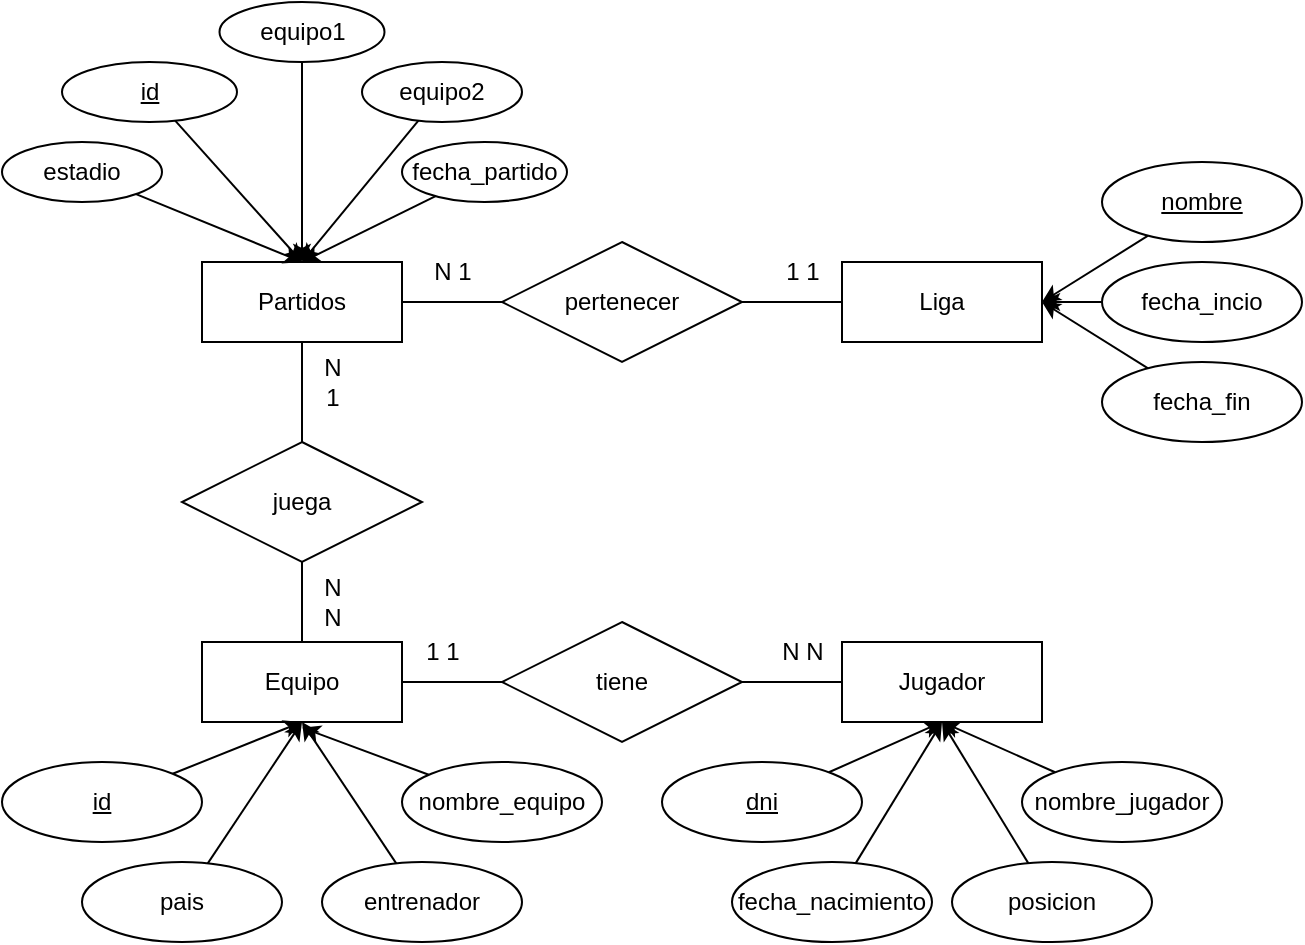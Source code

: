 <mxfile version="22.0.4" type="github">
  <diagram id="R2lEEEUBdFMjLlhIrx00" name="Page-1">
    <mxGraphModel dx="1338" dy="730" grid="1" gridSize="10" guides="1" tooltips="1" connect="1" arrows="1" fold="1" page="1" pageScale="1" pageWidth="850" pageHeight="1100" math="0" shadow="0" extFonts="Permanent Marker^https://fonts.googleapis.com/css?family=Permanent+Marker">
      <root>
        <mxCell id="0" />
        <mxCell id="1" parent="0" />
        <mxCell id="Mh6ZXxKZ-o6gmuft4IL4-3" style="rounded=0;orthogonalLoop=1;jettySize=auto;html=1;entryX=0;entryY=0.5;entryDx=0;entryDy=0;endArrow=none;endFill=0;" parent="1" source="IphxYgMlucJq1Pfs0UGr-1" target="Mh6ZXxKZ-o6gmuft4IL4-2" edge="1">
          <mxGeometry relative="1" as="geometry" />
        </mxCell>
        <mxCell id="IphxYgMlucJq1Pfs0UGr-1" value="Equipo" style="whiteSpace=wrap;html=1;align=center;" parent="1" vertex="1">
          <mxGeometry x="190" y="390" width="100" height="40" as="geometry" />
        </mxCell>
        <mxCell id="IphxYgMlucJq1Pfs0UGr-2" value="Jugador" style="whiteSpace=wrap;html=1;align=center;" parent="1" vertex="1">
          <mxGeometry x="510" y="390" width="100" height="40" as="geometry" />
        </mxCell>
        <mxCell id="IphxYgMlucJq1Pfs0UGr-3" value="Partidos" style="whiteSpace=wrap;html=1;align=center;" parent="1" vertex="1">
          <mxGeometry x="190" y="200" width="100" height="40" as="geometry" />
        </mxCell>
        <mxCell id="U4Xy9znYG1xxu4kf96RO-13" style="rounded=0;orthogonalLoop=1;jettySize=auto;html=1;entryX=0.5;entryY=1;entryDx=0;entryDy=0;" parent="1" source="IphxYgMlucJq1Pfs0UGr-4" target="IphxYgMlucJq1Pfs0UGr-1" edge="1">
          <mxGeometry relative="1" as="geometry" />
        </mxCell>
        <mxCell id="IphxYgMlucJq1Pfs0UGr-4" value="id" style="ellipse;whiteSpace=wrap;html=1;align=center;fontStyle=4" parent="1" vertex="1">
          <mxGeometry x="90" y="450" width="100" height="40" as="geometry" />
        </mxCell>
        <mxCell id="U4Xy9znYG1xxu4kf96RO-15" style="rounded=0;orthogonalLoop=1;jettySize=auto;html=1;entryX=0.5;entryY=1;entryDx=0;entryDy=0;" parent="1" source="IphxYgMlucJq1Pfs0UGr-5" target="IphxYgMlucJq1Pfs0UGr-2" edge="1">
          <mxGeometry relative="1" as="geometry" />
        </mxCell>
        <mxCell id="IphxYgMlucJq1Pfs0UGr-5" value="dni" style="ellipse;whiteSpace=wrap;html=1;align=center;fontStyle=4" parent="1" vertex="1">
          <mxGeometry x="420" y="450" width="100" height="40" as="geometry" />
        </mxCell>
        <mxCell id="IphxYgMlucJq1Pfs0UGr-6" value="nombre_equipo" style="ellipse;whiteSpace=wrap;html=1;align=center;" parent="1" vertex="1">
          <mxGeometry x="290" y="450" width="100" height="40" as="geometry" />
        </mxCell>
        <mxCell id="U4Xy9znYG1xxu4kf96RO-16" style="rounded=0;orthogonalLoop=1;jettySize=auto;html=1;entryX=0.5;entryY=1;entryDx=0;entryDy=0;" parent="1" source="IphxYgMlucJq1Pfs0UGr-7" target="IphxYgMlucJq1Pfs0UGr-2" edge="1">
          <mxGeometry relative="1" as="geometry" />
        </mxCell>
        <mxCell id="IphxYgMlucJq1Pfs0UGr-7" value="nombre_jugador" style="ellipse;whiteSpace=wrap;html=1;align=center;" parent="1" vertex="1">
          <mxGeometry x="600" y="450" width="100" height="40" as="geometry" />
        </mxCell>
        <mxCell id="U4Xy9znYG1xxu4kf96RO-18" style="rounded=0;orthogonalLoop=1;jettySize=auto;html=1;entryX=0.5;entryY=1;entryDx=0;entryDy=0;" parent="1" source="IphxYgMlucJq1Pfs0UGr-8" target="IphxYgMlucJq1Pfs0UGr-2" edge="1">
          <mxGeometry relative="1" as="geometry" />
        </mxCell>
        <mxCell id="IphxYgMlucJq1Pfs0UGr-8" value="fecha_nacimiento" style="ellipse;whiteSpace=wrap;html=1;align=center;" parent="1" vertex="1">
          <mxGeometry x="455" y="500" width="100" height="40" as="geometry" />
        </mxCell>
        <mxCell id="U4Xy9znYG1xxu4kf96RO-12" style="rounded=0;orthogonalLoop=1;jettySize=auto;html=1;entryX=0.5;entryY=1;entryDx=0;entryDy=0;" parent="1" source="IphxYgMlucJq1Pfs0UGr-9" target="IphxYgMlucJq1Pfs0UGr-1" edge="1">
          <mxGeometry relative="1" as="geometry" />
        </mxCell>
        <mxCell id="IphxYgMlucJq1Pfs0UGr-9" value="pais" style="ellipse;whiteSpace=wrap;html=1;align=center;" parent="1" vertex="1">
          <mxGeometry x="130" y="500" width="100" height="40" as="geometry" />
        </mxCell>
        <mxCell id="U4Xy9znYG1xxu4kf96RO-11" style="rounded=0;orthogonalLoop=1;jettySize=auto;html=1;entryX=0.5;entryY=1;entryDx=0;entryDy=0;" parent="1" source="IphxYgMlucJq1Pfs0UGr-10" target="IphxYgMlucJq1Pfs0UGr-1" edge="1">
          <mxGeometry relative="1" as="geometry" />
        </mxCell>
        <mxCell id="IphxYgMlucJq1Pfs0UGr-10" value="entrenador" style="ellipse;whiteSpace=wrap;html=1;align=center;" parent="1" vertex="1">
          <mxGeometry x="250" y="500" width="100" height="40" as="geometry" />
        </mxCell>
        <mxCell id="U4Xy9znYG1xxu4kf96RO-17" style="rounded=0;orthogonalLoop=1;jettySize=auto;html=1;entryX=0.5;entryY=1;entryDx=0;entryDy=0;" parent="1" source="IphxYgMlucJq1Pfs0UGr-11" target="IphxYgMlucJq1Pfs0UGr-2" edge="1">
          <mxGeometry relative="1" as="geometry" />
        </mxCell>
        <mxCell id="IphxYgMlucJq1Pfs0UGr-11" value="posicion" style="ellipse;whiteSpace=wrap;html=1;align=center;" parent="1" vertex="1">
          <mxGeometry x="565" y="500" width="100" height="40" as="geometry" />
        </mxCell>
        <mxCell id="U4Xy9znYG1xxu4kf96RO-4" style="rounded=0;orthogonalLoop=1;jettySize=auto;html=1;entryX=0.5;entryY=0;entryDx=0;entryDy=0;" parent="1" source="IphxYgMlucJq1Pfs0UGr-12" target="IphxYgMlucJq1Pfs0UGr-3" edge="1">
          <mxGeometry relative="1" as="geometry" />
        </mxCell>
        <mxCell id="IphxYgMlucJq1Pfs0UGr-12" value="id" style="ellipse;whiteSpace=wrap;html=1;align=center;fontStyle=4" parent="1" vertex="1">
          <mxGeometry x="120" y="100" width="87.5" height="30" as="geometry" />
        </mxCell>
        <mxCell id="IphxYgMlucJq1Pfs0UGr-13" value="fecha_partido" style="ellipse;whiteSpace=wrap;html=1;align=center;" parent="1" vertex="1">
          <mxGeometry x="290" y="140" width="82.5" height="30" as="geometry" />
        </mxCell>
        <mxCell id="U4Xy9znYG1xxu4kf96RO-5" style="rounded=0;orthogonalLoop=1;jettySize=auto;html=1;entryX=0.5;entryY=0;entryDx=0;entryDy=0;" parent="1" source="IphxYgMlucJq1Pfs0UGr-14" target="IphxYgMlucJq1Pfs0UGr-3" edge="1">
          <mxGeometry relative="1" as="geometry" />
        </mxCell>
        <mxCell id="IphxYgMlucJq1Pfs0UGr-14" value="estadio" style="ellipse;whiteSpace=wrap;html=1;align=center;" parent="1" vertex="1">
          <mxGeometry x="90" y="140" width="80" height="30" as="geometry" />
        </mxCell>
        <mxCell id="U4Xy9znYG1xxu4kf96RO-3" style="rounded=0;orthogonalLoop=1;jettySize=auto;html=1;entryX=0.5;entryY=0;entryDx=0;entryDy=0;" parent="1" source="IphxYgMlucJq1Pfs0UGr-15" target="IphxYgMlucJq1Pfs0UGr-3" edge="1">
          <mxGeometry relative="1" as="geometry" />
        </mxCell>
        <mxCell id="IphxYgMlucJq1Pfs0UGr-15" value="equipo1" style="ellipse;whiteSpace=wrap;html=1;align=center;" parent="1" vertex="1">
          <mxGeometry x="198.75" y="70" width="82.5" height="30" as="geometry" />
        </mxCell>
        <mxCell id="IphxYgMlucJq1Pfs0UGr-16" value="equipo2" style="ellipse;whiteSpace=wrap;html=1;align=center;" parent="1" vertex="1">
          <mxGeometry x="270" y="100" width="80" height="30" as="geometry" />
        </mxCell>
        <mxCell id="Mh6ZXxKZ-o6gmuft4IL4-4" style="rounded=0;orthogonalLoop=1;jettySize=auto;html=1;endArrow=none;endFill=0;" parent="1" source="Mh6ZXxKZ-o6gmuft4IL4-2" target="IphxYgMlucJq1Pfs0UGr-2" edge="1">
          <mxGeometry relative="1" as="geometry" />
        </mxCell>
        <mxCell id="Mh6ZXxKZ-o6gmuft4IL4-2" value="tiene" style="shape=rhombus;perimeter=rhombusPerimeter;whiteSpace=wrap;html=1;align=center;" parent="1" vertex="1">
          <mxGeometry x="340" y="380" width="120" height="60" as="geometry" />
        </mxCell>
        <mxCell id="Mh6ZXxKZ-o6gmuft4IL4-11" style="rounded=0;orthogonalLoop=1;jettySize=auto;html=1;entryX=1;entryY=0.5;entryDx=0;entryDy=0;endArrow=none;endFill=0;" parent="1" source="Mh6ZXxKZ-o6gmuft4IL4-5" target="Mh6ZXxKZ-o6gmuft4IL4-9" edge="1">
          <mxGeometry relative="1" as="geometry" />
        </mxCell>
        <mxCell id="Mh6ZXxKZ-o6gmuft4IL4-5" value="Liga" style="whiteSpace=wrap;html=1;align=center;" parent="1" vertex="1">
          <mxGeometry x="510" y="200" width="100" height="40" as="geometry" />
        </mxCell>
        <mxCell id="Mh6ZXxKZ-o6gmuft4IL4-7" style="rounded=0;orthogonalLoop=1;jettySize=auto;html=1;entryX=0.5;entryY=0;entryDx=0;entryDy=0;endArrow=none;endFill=0;" parent="1" source="Mh6ZXxKZ-o6gmuft4IL4-6" target="IphxYgMlucJq1Pfs0UGr-1" edge="1">
          <mxGeometry relative="1" as="geometry" />
        </mxCell>
        <mxCell id="Mh6ZXxKZ-o6gmuft4IL4-8" style="rounded=0;orthogonalLoop=1;jettySize=auto;html=1;entryX=0.5;entryY=1;entryDx=0;entryDy=0;endArrow=none;endFill=0;" parent="1" source="Mh6ZXxKZ-o6gmuft4IL4-6" target="IphxYgMlucJq1Pfs0UGr-3" edge="1">
          <mxGeometry relative="1" as="geometry" />
        </mxCell>
        <mxCell id="Mh6ZXxKZ-o6gmuft4IL4-6" value="juega" style="shape=rhombus;perimeter=rhombusPerimeter;whiteSpace=wrap;html=1;align=center;" parent="1" vertex="1">
          <mxGeometry x="180" y="290" width="120" height="60" as="geometry" />
        </mxCell>
        <mxCell id="Mh6ZXxKZ-o6gmuft4IL4-12" style="rounded=0;orthogonalLoop=1;jettySize=auto;html=1;endArrow=none;endFill=0;" parent="1" source="Mh6ZXxKZ-o6gmuft4IL4-9" target="IphxYgMlucJq1Pfs0UGr-3" edge="1">
          <mxGeometry relative="1" as="geometry" />
        </mxCell>
        <mxCell id="Mh6ZXxKZ-o6gmuft4IL4-9" value="pertenecer" style="shape=rhombus;perimeter=rhombusPerimeter;whiteSpace=wrap;html=1;align=center;" parent="1" vertex="1">
          <mxGeometry x="340" y="190" width="120" height="60" as="geometry" />
        </mxCell>
        <mxCell id="U4Xy9znYG1xxu4kf96RO-7" style="rounded=0;orthogonalLoop=1;jettySize=auto;html=1;entryX=1;entryY=0.5;entryDx=0;entryDy=0;" parent="1" source="Mh6ZXxKZ-o6gmuft4IL4-13" target="Mh6ZXxKZ-o6gmuft4IL4-5" edge="1">
          <mxGeometry relative="1" as="geometry" />
        </mxCell>
        <mxCell id="Mh6ZXxKZ-o6gmuft4IL4-13" value="nombre" style="ellipse;whiteSpace=wrap;html=1;align=center;fontStyle=4" parent="1" vertex="1">
          <mxGeometry x="640" y="150" width="100" height="40" as="geometry" />
        </mxCell>
        <mxCell id="U4Xy9znYG1xxu4kf96RO-6" style="edgeStyle=orthogonalEdgeStyle;rounded=0;orthogonalLoop=1;jettySize=auto;html=1;entryX=1;entryY=0.5;entryDx=0;entryDy=0;" parent="1" source="Mh6ZXxKZ-o6gmuft4IL4-14" target="Mh6ZXxKZ-o6gmuft4IL4-5" edge="1">
          <mxGeometry relative="1" as="geometry" />
        </mxCell>
        <mxCell id="Mh6ZXxKZ-o6gmuft4IL4-14" value="fecha_incio" style="ellipse;whiteSpace=wrap;html=1;align=center;" parent="1" vertex="1">
          <mxGeometry x="640" y="200" width="100" height="40" as="geometry" />
        </mxCell>
        <mxCell id="U4Xy9znYG1xxu4kf96RO-9" style="rounded=0;orthogonalLoop=1;jettySize=auto;html=1;entryX=1;entryY=0.5;entryDx=0;entryDy=0;" parent="1" source="Mh6ZXxKZ-o6gmuft4IL4-15" target="Mh6ZXxKZ-o6gmuft4IL4-5" edge="1">
          <mxGeometry relative="1" as="geometry" />
        </mxCell>
        <mxCell id="Mh6ZXxKZ-o6gmuft4IL4-15" value="fecha_fin" style="ellipse;whiteSpace=wrap;html=1;align=center;" parent="1" vertex="1">
          <mxGeometry x="640" y="250" width="100" height="40" as="geometry" />
        </mxCell>
        <mxCell id="Mh6ZXxKZ-o6gmuft4IL4-16" value="N N" style="text;html=1;align=center;verticalAlign=middle;resizable=0;points=[];autosize=1;strokeColor=none;fillColor=none;" parent="1" vertex="1">
          <mxGeometry x="470" y="380" width="40" height="30" as="geometry" />
        </mxCell>
        <mxCell id="Mh6ZXxKZ-o6gmuft4IL4-17" value="1 1" style="text;html=1;align=center;verticalAlign=middle;resizable=0;points=[];autosize=1;strokeColor=none;fillColor=none;" parent="1" vertex="1">
          <mxGeometry x="290" y="380" width="40" height="30" as="geometry" />
        </mxCell>
        <mxCell id="Mh6ZXxKZ-o6gmuft4IL4-18" value="N&lt;br&gt;1" style="text;html=1;align=center;verticalAlign=middle;resizable=0;points=[];autosize=1;strokeColor=none;fillColor=none;" parent="1" vertex="1">
          <mxGeometry x="240" y="240" width="30" height="40" as="geometry" />
        </mxCell>
        <mxCell id="Mh6ZXxKZ-o6gmuft4IL4-19" value="N&lt;br&gt;N" style="text;html=1;align=center;verticalAlign=middle;resizable=0;points=[];autosize=1;strokeColor=none;fillColor=none;" parent="1" vertex="1">
          <mxGeometry x="240" y="350" width="30" height="40" as="geometry" />
        </mxCell>
        <mxCell id="Mh6ZXxKZ-o6gmuft4IL4-20" value="N 1" style="text;html=1;align=center;verticalAlign=middle;resizable=0;points=[];autosize=1;strokeColor=none;fillColor=none;" parent="1" vertex="1">
          <mxGeometry x="295" y="190" width="40" height="30" as="geometry" />
        </mxCell>
        <mxCell id="Mh6ZXxKZ-o6gmuft4IL4-22" value="1 1" style="text;html=1;align=center;verticalAlign=middle;resizable=0;points=[];autosize=1;strokeColor=none;fillColor=none;" parent="1" vertex="1">
          <mxGeometry x="470" y="190" width="40" height="30" as="geometry" />
        </mxCell>
        <mxCell id="U4Xy9znYG1xxu4kf96RO-1" style="rounded=0;orthogonalLoop=1;jettySize=auto;html=1;entryX=0.5;entryY=0;entryDx=0;entryDy=0;" parent="1" source="IphxYgMlucJq1Pfs0UGr-16" target="IphxYgMlucJq1Pfs0UGr-3" edge="1">
          <mxGeometry relative="1" as="geometry" />
        </mxCell>
        <mxCell id="U4Xy9znYG1xxu4kf96RO-2" style="rounded=0;orthogonalLoop=1;jettySize=auto;html=1;entryX=0.5;entryY=0;entryDx=0;entryDy=0;" parent="1" source="IphxYgMlucJq1Pfs0UGr-13" target="IphxYgMlucJq1Pfs0UGr-3" edge="1">
          <mxGeometry relative="1" as="geometry" />
        </mxCell>
        <mxCell id="U4Xy9znYG1xxu4kf96RO-10" style="rounded=0;orthogonalLoop=1;jettySize=auto;html=1;entryX=0.501;entryY=1.071;entryDx=0;entryDy=0;entryPerimeter=0;" parent="1" source="IphxYgMlucJq1Pfs0UGr-6" target="IphxYgMlucJq1Pfs0UGr-1" edge="1">
          <mxGeometry relative="1" as="geometry" />
        </mxCell>
      </root>
    </mxGraphModel>
  </diagram>
</mxfile>
